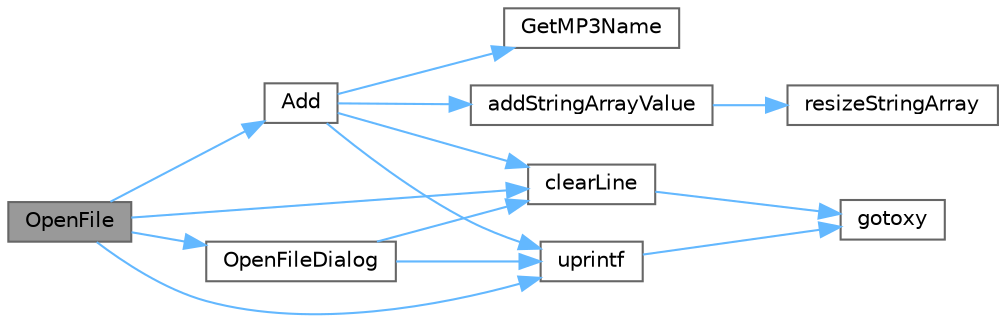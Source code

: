 digraph "OpenFile"
{
 // LATEX_PDF_SIZE
  bgcolor="transparent";
  edge [fontname=Helvetica,fontsize=10,labelfontname=Helvetica,labelfontsize=10];
  node [fontname=Helvetica,fontsize=10,shape=box,height=0.2,width=0.4];
  rankdir="LR";
  Node1 [id="Node000001",label="OpenFile",height=0.2,width=0.4,color="gray40", fillcolor="grey60", style="filled", fontcolor="black",tooltip=" "];
  Node1 -> Node2 [id="edge1_Node000001_Node000002",color="steelblue1",style="solid",tooltip=" "];
  Node2 [id="Node000002",label="Add",height=0.2,width=0.4,color="grey40", fillcolor="white", style="filled",URL="$music_player_8cpp.html#acf43331cff6571aa75ad00496d48d049",tooltip=" "];
  Node2 -> Node3 [id="edge2_Node000002_Node000003",color="steelblue1",style="solid",tooltip=" "];
  Node3 [id="Node000003",label="addStringArrayValue",height=0.2,width=0.4,color="grey40", fillcolor="white", style="filled",URL="$dynamic_array_8cpp.html#aeeb7693e1628d77d5d8426f38a4775fa",tooltip=" "];
  Node3 -> Node4 [id="edge3_Node000003_Node000004",color="steelblue1",style="solid",tooltip=" "];
  Node4 [id="Node000004",label="resizeStringArray",height=0.2,width=0.4,color="grey40", fillcolor="white", style="filled",URL="$dynamic_array_8cpp.html#ae7430bc846e2bd26dee7a398d4c61d3f",tooltip=" "];
  Node2 -> Node5 [id="edge4_Node000002_Node000005",color="steelblue1",style="solid",tooltip=" "];
  Node5 [id="Node000005",label="clearLine",height=0.2,width=0.4,color="grey40", fillcolor="white", style="filled",URL="$player_u_i_8cpp.html#a409471bd6e26238b55939ea334bf2478",tooltip=" "];
  Node5 -> Node6 [id="edge5_Node000005_Node000006",color="steelblue1",style="solid",tooltip=" "];
  Node6 [id="Node000006",label="gotoxy",height=0.2,width=0.4,color="grey40", fillcolor="white", style="filled",URL="$player_u_i_8cpp.html#ae824443b3f661414ba1f2718e17fe97d",tooltip=" "];
  Node2 -> Node7 [id="edge6_Node000002_Node000007",color="steelblue1",style="solid",tooltip=" "];
  Node7 [id="Node000007",label="GetMP3Name",height=0.2,width=0.4,color="grey40", fillcolor="white", style="filled",URL="$player_u_i_8cpp.html#ab9c720975515aafcf675c1ff320c3fc5",tooltip=" "];
  Node2 -> Node8 [id="edge7_Node000002_Node000008",color="steelblue1",style="solid",tooltip=" "];
  Node8 [id="Node000008",label="uprintf",height=0.2,width=0.4,color="grey40", fillcolor="white", style="filled",URL="$player_u_i_8cpp.html#a9d1008cd1f195593b51aa49bd912dac1",tooltip=" "];
  Node8 -> Node6 [id="edge8_Node000008_Node000006",color="steelblue1",style="solid",tooltip=" "];
  Node1 -> Node5 [id="edge9_Node000001_Node000005",color="steelblue1",style="solid",tooltip=" "];
  Node1 -> Node9 [id="edge10_Node000001_Node000009",color="steelblue1",style="solid",tooltip=" "];
  Node9 [id="Node000009",label="OpenFileDialog",height=0.2,width=0.4,color="grey40", fillcolor="white", style="filled",URL="$file_manager_8cpp.html#a4b4003b077c4aabae8264807edb8a907",tooltip=" "];
  Node9 -> Node5 [id="edge11_Node000009_Node000005",color="steelblue1",style="solid",tooltip=" "];
  Node9 -> Node8 [id="edge12_Node000009_Node000008",color="steelblue1",style="solid",tooltip=" "];
  Node1 -> Node8 [id="edge13_Node000001_Node000008",color="steelblue1",style="solid",tooltip=" "];
}
